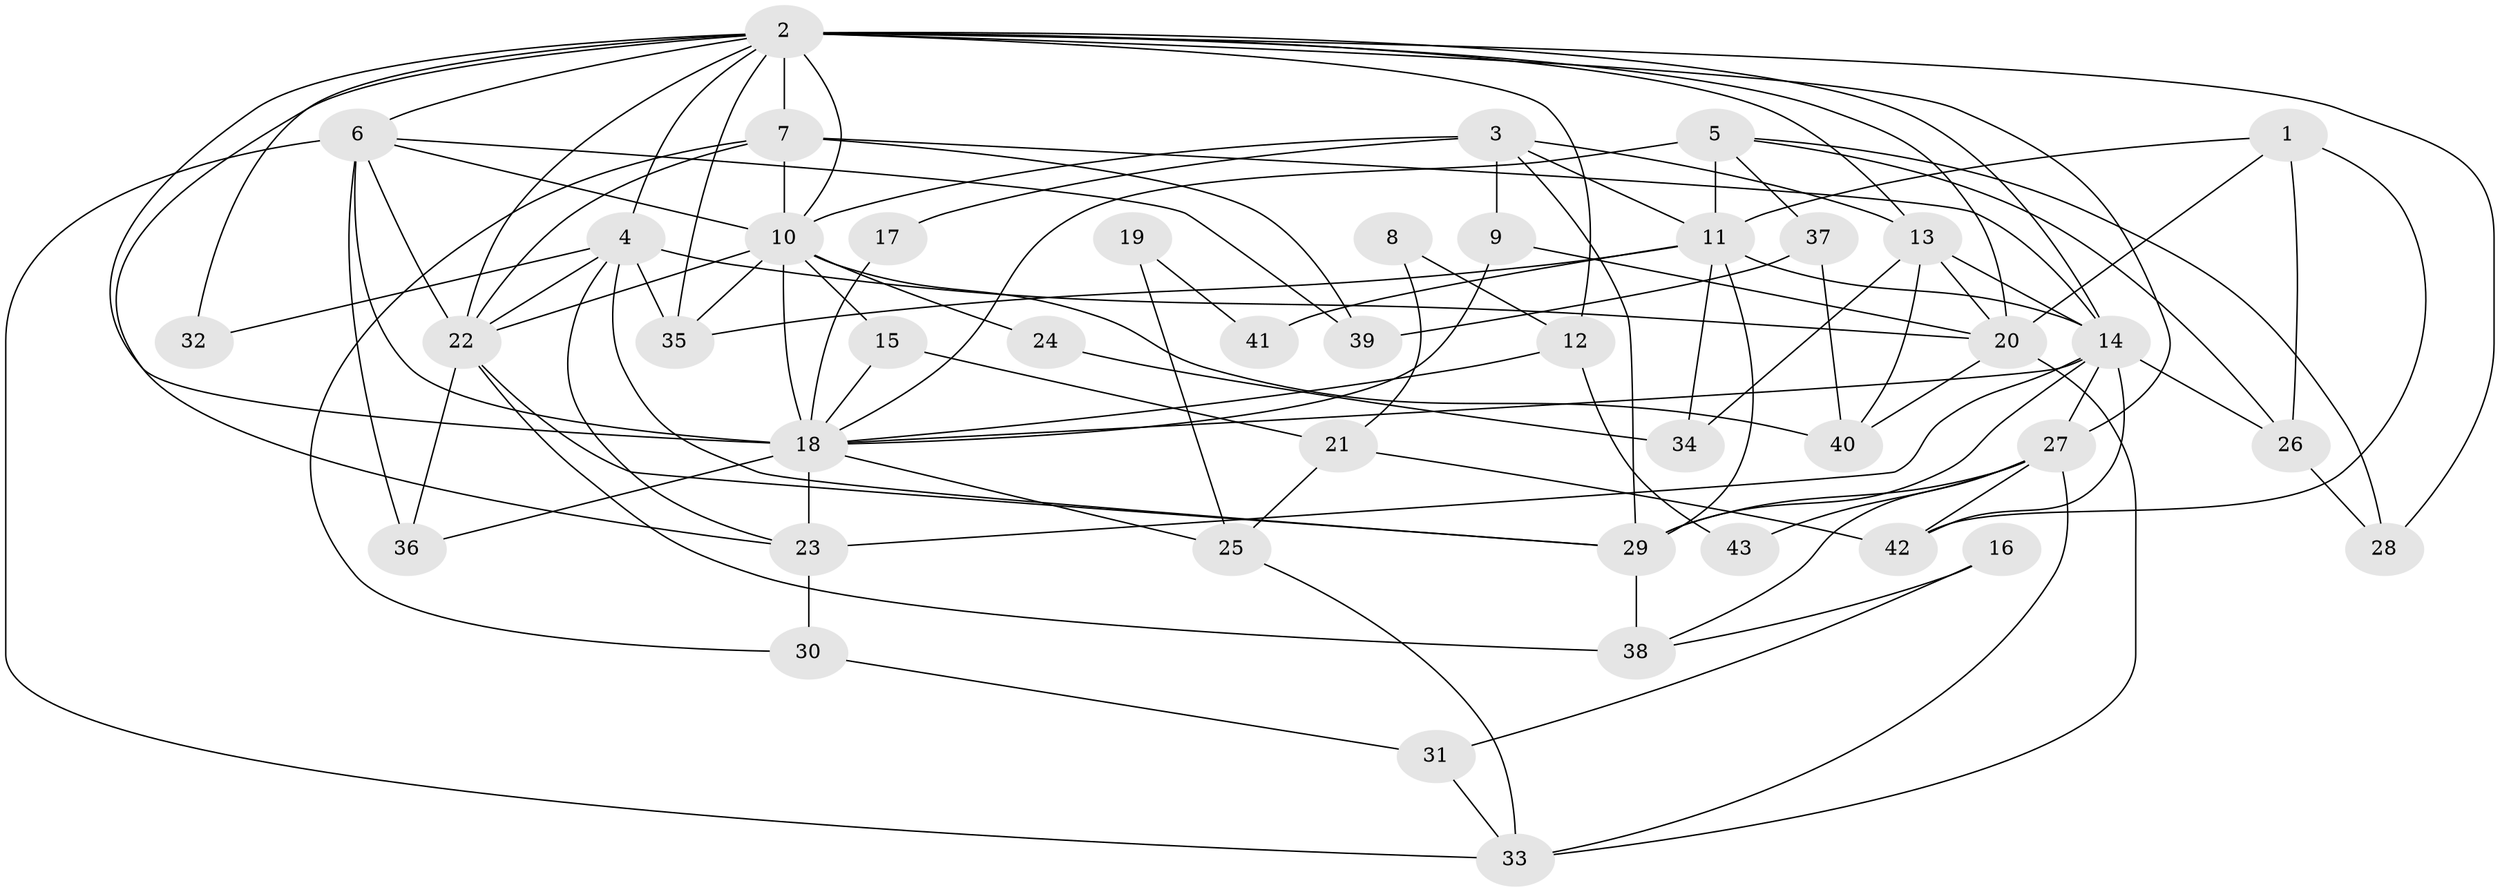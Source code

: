 // original degree distribution, {4: 0.29069767441860467, 7: 0.046511627906976744, 3: 0.3023255813953488, 2: 0.09302325581395349, 6: 0.08139534883720931, 5: 0.18604651162790697}
// Generated by graph-tools (version 1.1) at 2025/35/03/09/25 02:35:59]
// undirected, 43 vertices, 105 edges
graph export_dot {
graph [start="1"]
  node [color=gray90,style=filled];
  1;
  2;
  3;
  4;
  5;
  6;
  7;
  8;
  9;
  10;
  11;
  12;
  13;
  14;
  15;
  16;
  17;
  18;
  19;
  20;
  21;
  22;
  23;
  24;
  25;
  26;
  27;
  28;
  29;
  30;
  31;
  32;
  33;
  34;
  35;
  36;
  37;
  38;
  39;
  40;
  41;
  42;
  43;
  1 -- 11 [weight=1.0];
  1 -- 20 [weight=1.0];
  1 -- 26 [weight=1.0];
  1 -- 42 [weight=1.0];
  2 -- 4 [weight=1.0];
  2 -- 6 [weight=1.0];
  2 -- 7 [weight=2.0];
  2 -- 10 [weight=1.0];
  2 -- 12 [weight=2.0];
  2 -- 13 [weight=1.0];
  2 -- 14 [weight=1.0];
  2 -- 18 [weight=2.0];
  2 -- 20 [weight=1.0];
  2 -- 22 [weight=2.0];
  2 -- 23 [weight=1.0];
  2 -- 27 [weight=1.0];
  2 -- 28 [weight=1.0];
  2 -- 32 [weight=1.0];
  2 -- 35 [weight=1.0];
  3 -- 9 [weight=1.0];
  3 -- 10 [weight=2.0];
  3 -- 11 [weight=1.0];
  3 -- 13 [weight=1.0];
  3 -- 17 [weight=1.0];
  3 -- 29 [weight=1.0];
  4 -- 20 [weight=1.0];
  4 -- 22 [weight=4.0];
  4 -- 23 [weight=1.0];
  4 -- 29 [weight=1.0];
  4 -- 32 [weight=1.0];
  4 -- 35 [weight=1.0];
  5 -- 11 [weight=3.0];
  5 -- 18 [weight=1.0];
  5 -- 26 [weight=1.0];
  5 -- 28 [weight=1.0];
  5 -- 37 [weight=1.0];
  6 -- 10 [weight=2.0];
  6 -- 18 [weight=1.0];
  6 -- 22 [weight=1.0];
  6 -- 33 [weight=1.0];
  6 -- 36 [weight=1.0];
  6 -- 39 [weight=1.0];
  7 -- 10 [weight=1.0];
  7 -- 14 [weight=1.0];
  7 -- 22 [weight=1.0];
  7 -- 30 [weight=1.0];
  7 -- 39 [weight=1.0];
  8 -- 12 [weight=1.0];
  8 -- 21 [weight=1.0];
  9 -- 18 [weight=1.0];
  9 -- 20 [weight=1.0];
  10 -- 15 [weight=1.0];
  10 -- 18 [weight=1.0];
  10 -- 22 [weight=2.0];
  10 -- 24 [weight=1.0];
  10 -- 35 [weight=1.0];
  10 -- 40 [weight=1.0];
  11 -- 14 [weight=3.0];
  11 -- 29 [weight=1.0];
  11 -- 34 [weight=1.0];
  11 -- 35 [weight=1.0];
  11 -- 41 [weight=2.0];
  12 -- 18 [weight=1.0];
  12 -- 43 [weight=1.0];
  13 -- 14 [weight=2.0];
  13 -- 20 [weight=1.0];
  13 -- 34 [weight=1.0];
  13 -- 40 [weight=1.0];
  14 -- 18 [weight=1.0];
  14 -- 23 [weight=1.0];
  14 -- 26 [weight=1.0];
  14 -- 27 [weight=1.0];
  14 -- 29 [weight=3.0];
  14 -- 42 [weight=1.0];
  15 -- 18 [weight=1.0];
  15 -- 21 [weight=1.0];
  16 -- 31 [weight=1.0];
  16 -- 38 [weight=1.0];
  17 -- 18 [weight=1.0];
  18 -- 23 [weight=2.0];
  18 -- 25 [weight=1.0];
  18 -- 36 [weight=1.0];
  19 -- 25 [weight=1.0];
  19 -- 41 [weight=1.0];
  20 -- 33 [weight=1.0];
  20 -- 40 [weight=1.0];
  21 -- 25 [weight=1.0];
  21 -- 42 [weight=1.0];
  22 -- 29 [weight=1.0];
  22 -- 36 [weight=2.0];
  22 -- 38 [weight=1.0];
  23 -- 30 [weight=1.0];
  24 -- 34 [weight=1.0];
  25 -- 33 [weight=1.0];
  26 -- 28 [weight=1.0];
  27 -- 29 [weight=1.0];
  27 -- 33 [weight=1.0];
  27 -- 38 [weight=1.0];
  27 -- 42 [weight=1.0];
  27 -- 43 [weight=1.0];
  29 -- 38 [weight=2.0];
  30 -- 31 [weight=1.0];
  31 -- 33 [weight=1.0];
  37 -- 39 [weight=1.0];
  37 -- 40 [weight=1.0];
}
